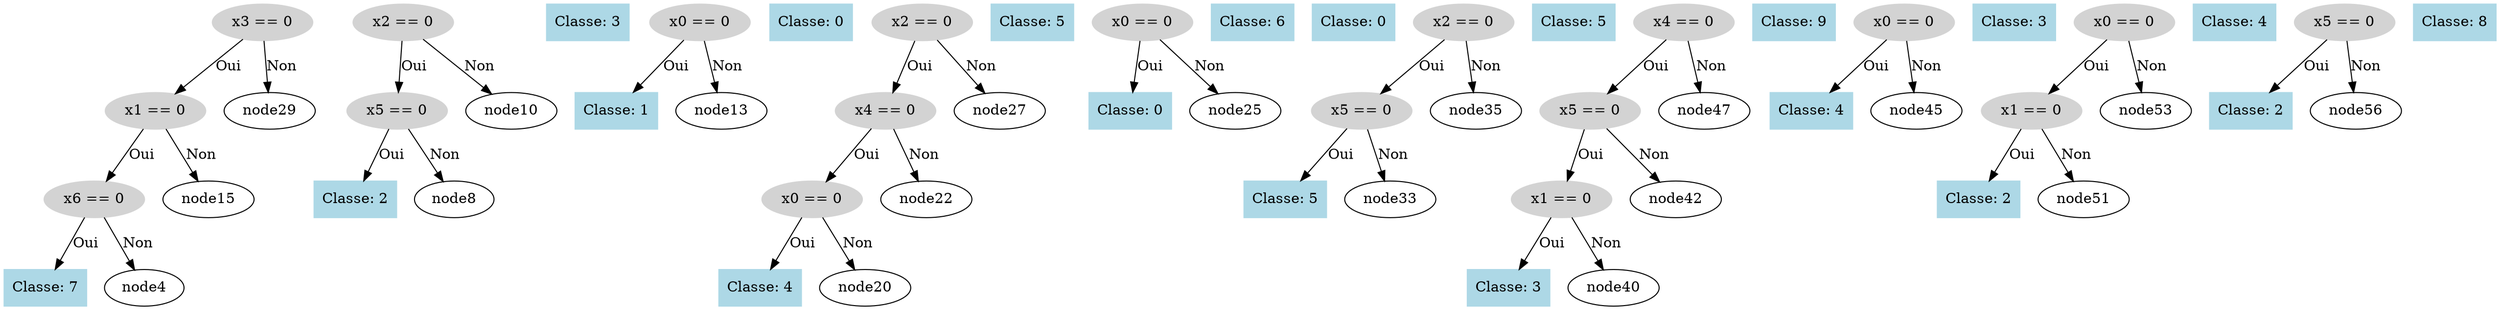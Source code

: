 digraph DecisionTree {
  node0 [label="x3 == 0", shape=ellipse, style=filled, color=lightgray];
  node0 -> node1 [label="Oui"];
  node1 [label="x1 == 0", shape=ellipse, style=filled, color=lightgray];
  node1 -> node2 [label="Oui"];
  node2 [label="x6 == 0", shape=ellipse, style=filled, color=lightgray];
  node2 -> node3 [label="Oui"];
  node3 [label="Classe: 7", shape=box, style=filled, color=lightblue];
  node2 -> node4 [label="Non"];
  node5 [label="x2 == 0", shape=ellipse, style=filled, color=lightgray];
  node5 -> node6 [label="Oui"];
  node6 [label="x5 == 0", shape=ellipse, style=filled, color=lightgray];
  node6 -> node7 [label="Oui"];
  node7 [label="Classe: 2", shape=box, style=filled, color=lightblue];
  node6 -> node8 [label="Non"];
  node9 [label="Classe: 3", shape=box, style=filled, color=lightblue];
  node5 -> node10 [label="Non"];
  node11 [label="x0 == 0", shape=ellipse, style=filled, color=lightgray];
  node11 -> node12 [label="Oui"];
  node12 [label="Classe: 1", shape=box, style=filled, color=lightblue];
  node11 -> node13 [label="Non"];
  node14 [label="Classe: 0", shape=box, style=filled, color=lightblue];
  node1 -> node15 [label="Non"];
  node16 [label="x2 == 0", shape=ellipse, style=filled, color=lightgray];
  node16 -> node17 [label="Oui"];
  node17 [label="x4 == 0", shape=ellipse, style=filled, color=lightgray];
  node17 -> node18 [label="Oui"];
  node18 [label="x0 == 0", shape=ellipse, style=filled, color=lightgray];
  node18 -> node19 [label="Oui"];
  node19 [label="Classe: 4", shape=box, style=filled, color=lightblue];
  node18 -> node20 [label="Non"];
  node21 [label="Classe: 5", shape=box, style=filled, color=lightblue];
  node17 -> node22 [label="Non"];
  node23 [label="x0 == 0", shape=ellipse, style=filled, color=lightgray];
  node23 -> node24 [label="Oui"];
  node24 [label="Classe: 0", shape=box, style=filled, color=lightblue];
  node23 -> node25 [label="Non"];
  node26 [label="Classe: 6", shape=box, style=filled, color=lightblue];
  node16 -> node27 [label="Non"];
  node28 [label="Classe: 0", shape=box, style=filled, color=lightblue];
  node0 -> node29 [label="Non"];
  node30 [label="x2 == 0", shape=ellipse, style=filled, color=lightgray];
  node30 -> node31 [label="Oui"];
  node31 [label="x5 == 0", shape=ellipse, style=filled, color=lightgray];
  node31 -> node32 [label="Oui"];
  node32 [label="Classe: 5", shape=box, style=filled, color=lightblue];
  node31 -> node33 [label="Non"];
  node34 [label="Classe: 5", shape=box, style=filled, color=lightblue];
  node30 -> node35 [label="Non"];
  node36 [label="x4 == 0", shape=ellipse, style=filled, color=lightgray];
  node36 -> node37 [label="Oui"];
  node37 [label="x5 == 0", shape=ellipse, style=filled, color=lightgray];
  node37 -> node38 [label="Oui"];
  node38 [label="x1 == 0", shape=ellipse, style=filled, color=lightgray];
  node38 -> node39 [label="Oui"];
  node39 [label="Classe: 3", shape=box, style=filled, color=lightblue];
  node38 -> node40 [label="Non"];
  node41 [label="Classe: 9", shape=box, style=filled, color=lightblue];
  node37 -> node42 [label="Non"];
  node43 [label="x0 == 0", shape=ellipse, style=filled, color=lightgray];
  node43 -> node44 [label="Oui"];
  node44 [label="Classe: 4", shape=box, style=filled, color=lightblue];
  node43 -> node45 [label="Non"];
  node46 [label="Classe: 3", shape=box, style=filled, color=lightblue];
  node36 -> node47 [label="Non"];
  node48 [label="x0 == 0", shape=ellipse, style=filled, color=lightgray];
  node48 -> node49 [label="Oui"];
  node49 [label="x1 == 0", shape=ellipse, style=filled, color=lightgray];
  node49 -> node50 [label="Oui"];
  node50 [label="Classe: 2", shape=box, style=filled, color=lightblue];
  node49 -> node51 [label="Non"];
  node52 [label="Classe: 4", shape=box, style=filled, color=lightblue];
  node48 -> node53 [label="Non"];
  node54 [label="x5 == 0", shape=ellipse, style=filled, color=lightgray];
  node54 -> node55 [label="Oui"];
  node55 [label="Classe: 2", shape=box, style=filled, color=lightblue];
  node54 -> node56 [label="Non"];
  node57 [label="Classe: 8", shape=box, style=filled, color=lightblue];
}
